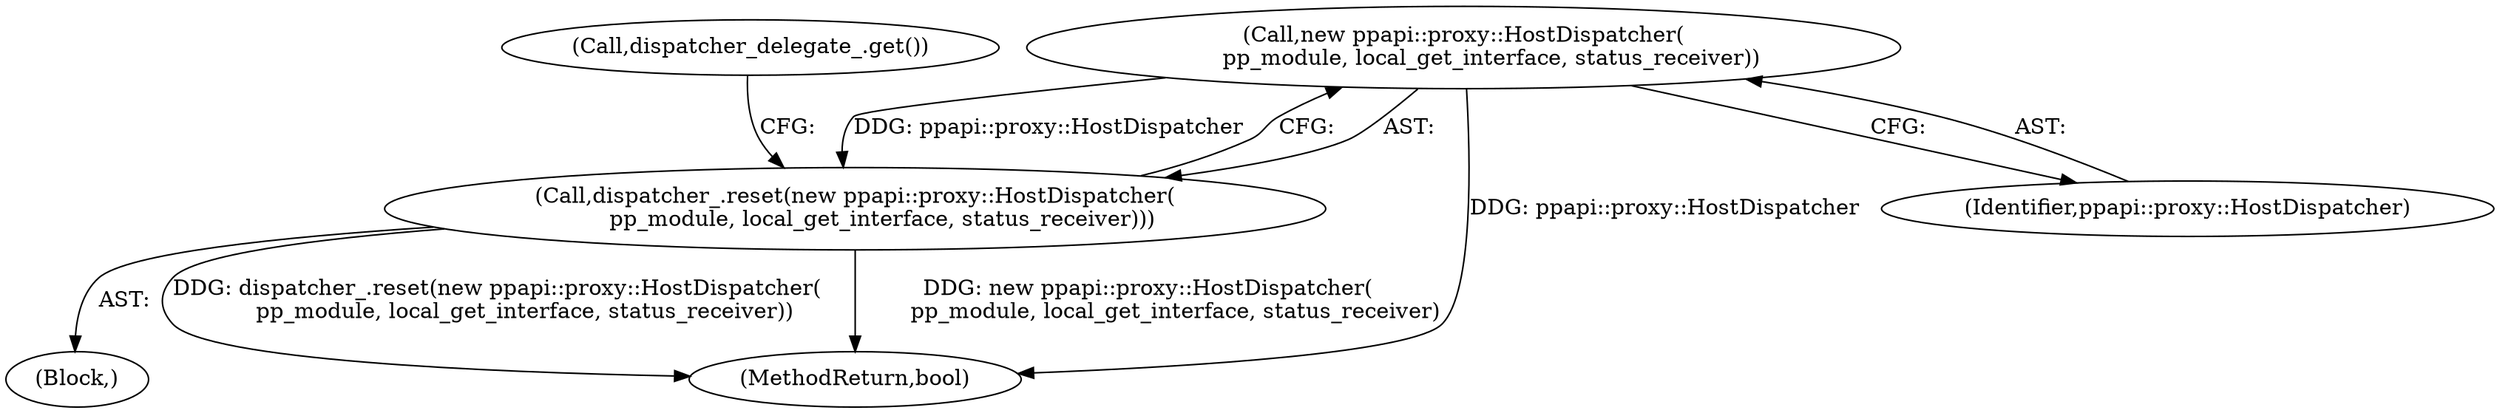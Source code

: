 digraph "1_Chrome_3b0d77670a0613f409110817455d2137576b485a_10@del" {
"1000109" [label="(Call,new ppapi::proxy::HostDispatcher(\n        pp_module, local_get_interface, status_receiver))"];
"1000108" [label="(Call,dispatcher_.reset(new ppapi::proxy::HostDispatcher(\n        pp_module, local_get_interface, status_receiver)))"];
"1000125" [label="(MethodReturn,bool)"];
"1000107" [label="(Block,)"];
"1000114" [label="(Call,dispatcher_delegate_.get())"];
"1000108" [label="(Call,dispatcher_.reset(new ppapi::proxy::HostDispatcher(\n        pp_module, local_get_interface, status_receiver)))"];
"1000110" [label="(Identifier,ppapi::proxy::HostDispatcher)"];
"1000109" [label="(Call,new ppapi::proxy::HostDispatcher(\n        pp_module, local_get_interface, status_receiver))"];
"1000109" -> "1000108"  [label="AST: "];
"1000109" -> "1000110"  [label="CFG: "];
"1000110" -> "1000109"  [label="AST: "];
"1000108" -> "1000109"  [label="CFG: "];
"1000109" -> "1000125"  [label="DDG: ppapi::proxy::HostDispatcher"];
"1000109" -> "1000108"  [label="DDG: ppapi::proxy::HostDispatcher"];
"1000108" -> "1000107"  [label="AST: "];
"1000114" -> "1000108"  [label="CFG: "];
"1000108" -> "1000125"  [label="DDG: dispatcher_.reset(new ppapi::proxy::HostDispatcher(\n        pp_module, local_get_interface, status_receiver))"];
"1000108" -> "1000125"  [label="DDG: new ppapi::proxy::HostDispatcher(\n        pp_module, local_get_interface, status_receiver)"];
}
